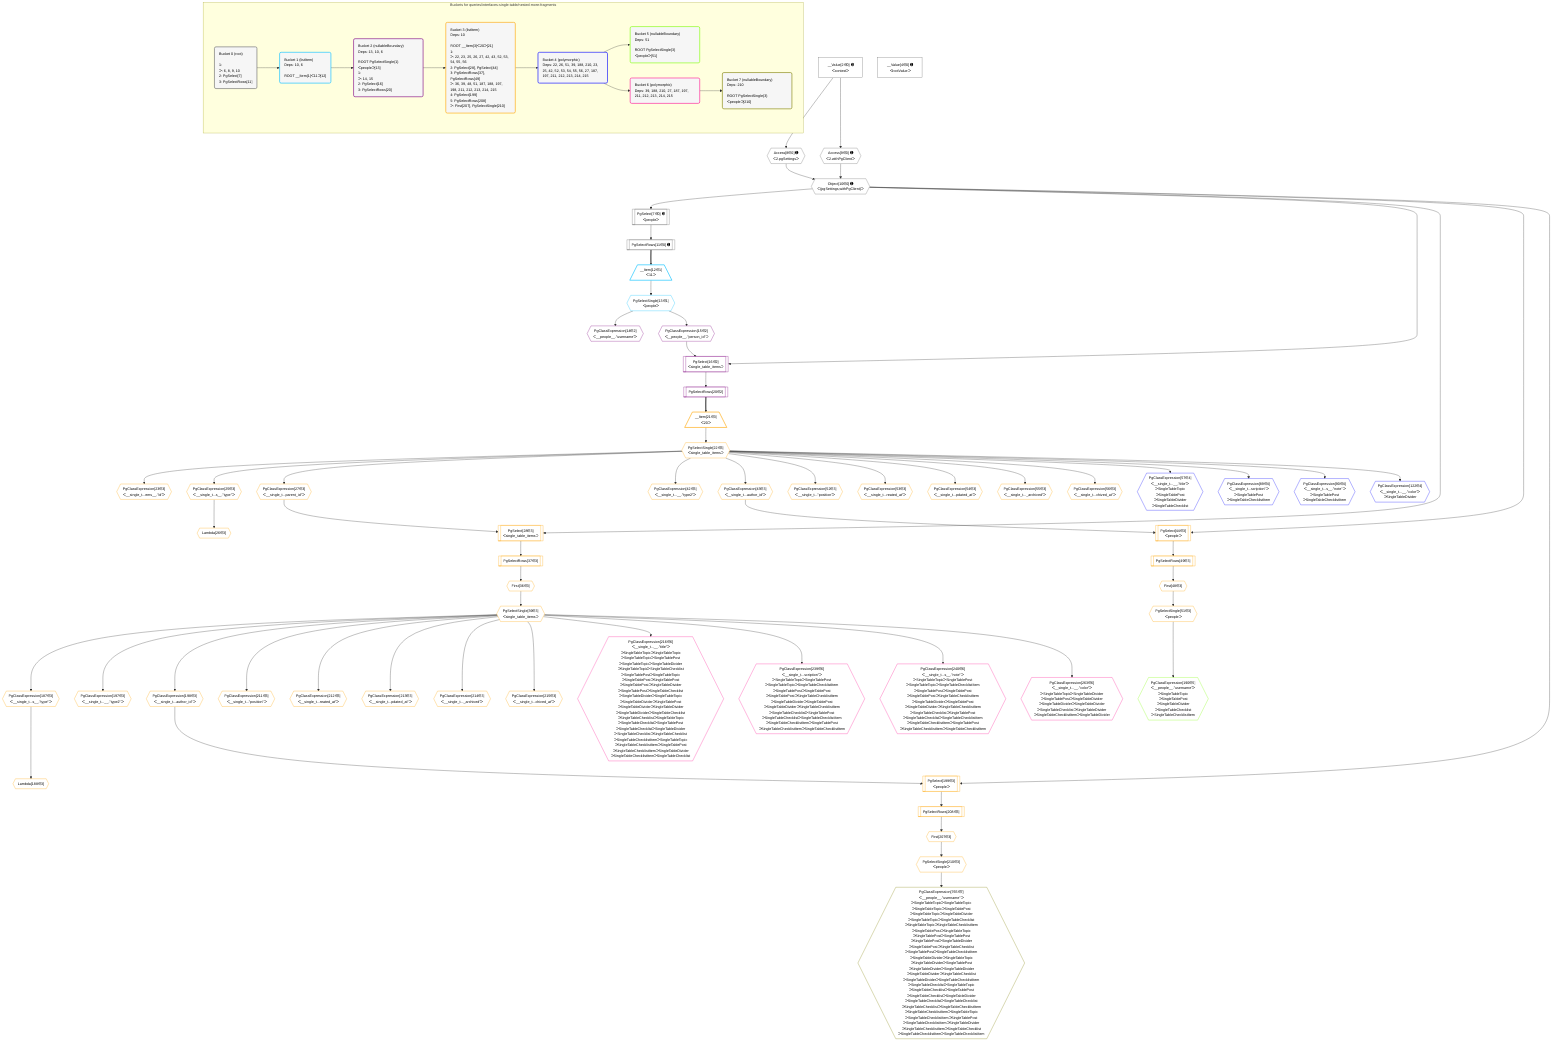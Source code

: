 %%{init: {'themeVariables': { 'fontSize': '12px'}}}%%
graph TD
    classDef path fill:#eee,stroke:#000,color:#000
    classDef plan fill:#fff,stroke-width:1px,color:#000
    classDef itemplan fill:#fff,stroke-width:2px,color:#000
    classDef unbatchedplan fill:#dff,stroke-width:1px,color:#000
    classDef sideeffectplan fill:#fcc,stroke-width:2px,color:#000
    classDef bucket fill:#f6f6f6,color:#000,stroke-width:2px,text-align:left

    subgraph "Buckets for queries/interfaces-single-table/nested-more-fragments"
    Bucket0("Bucket 0 (root)<br /><br />1: <br />ᐳ: 6, 8, 9, 10<br />2: PgSelect[7]<br />3: PgSelectRows[11]"):::bucket
    Bucket1("Bucket 1 (listItem)<br />Deps: 10, 6<br /><br />ROOT __Item{1}ᐸ11ᐳ[12]"):::bucket
    Bucket2("Bucket 2 (nullableBoundary)<br />Deps: 13, 10, 6<br /><br />ROOT PgSelectSingle{1}ᐸpeopleᐳ[13]<br />1: <br />ᐳ: 14, 15<br />2: PgSelect[16]<br />3: PgSelectRows[20]"):::bucket
    Bucket3("Bucket 3 (listItem)<br />Deps: 10<br /><br />ROOT __Item{3}ᐸ20ᐳ[21]<br />1: <br />ᐳ: 22, 23, 25, 26, 27, 42, 43, 52, 53, 54, 55, 56<br />2: PgSelect[28], PgSelect[44]<br />3: PgSelectRows[37], PgSelectRows[49]<br />ᐳ: 36, 39, 48, 51, 187, 188, 197, 198, 211, 212, 213, 214, 215<br />4: PgSelect[199]<br />5: PgSelectRows[208]<br />ᐳ: First[207], PgSelectSingle[210]"):::bucket
    Bucket4("Bucket 4 (polymorphic)<br />Deps: 22, 26, 51, 39, 188, 210, 23, 25, 42, 52, 53, 54, 55, 56, 27, 187, 197, 211, 212, 213, 214, 215"):::bucket
    Bucket5("Bucket 5 (nullableBoundary)<br />Deps: 51<br /><br />ROOT PgSelectSingle{3}ᐸpeopleᐳ[51]"):::bucket
    Bucket6("Bucket 6 (polymorphic)<br />Deps: 39, 188, 210, 27, 187, 197, 211, 212, 213, 214, 215"):::bucket
    Bucket7("Bucket 7 (nullableBoundary)<br />Deps: 210<br /><br />ROOT PgSelectSingle{3}ᐸpeopleᐳ[210]"):::bucket
    end
    Bucket0 --> Bucket1
    Bucket1 --> Bucket2
    Bucket2 --> Bucket3
    Bucket3 --> Bucket4
    Bucket4 --> Bucket5 & Bucket6
    Bucket6 --> Bucket7

    %% plan dependencies
    PgSelect7[["PgSelect[7∈0] ➊<br />ᐸpeopleᐳ"]]:::plan
    Object10{{"Object[10∈0] ➊<br />ᐸ{pgSettings,withPgClient}ᐳ"}}:::plan
    Object10 --> PgSelect7
    Access8{{"Access[8∈0] ➊<br />ᐸ2.pgSettingsᐳ"}}:::plan
    Access9{{"Access[9∈0] ➊<br />ᐸ2.withPgClientᐳ"}}:::plan
    Access8 & Access9 --> Object10
    __Value2["__Value[2∈0] ➊<br />ᐸcontextᐳ"]:::plan
    __Value2 --> Access8
    __Value2 --> Access9
    PgSelectRows11[["PgSelectRows[11∈0] ➊"]]:::plan
    PgSelect7 --> PgSelectRows11
    __Value4["__Value[4∈0] ➊<br />ᐸrootValueᐳ"]:::plan
    __Item12[/"__Item[12∈1]<br />ᐸ11ᐳ"\]:::itemplan
    PgSelectRows11 ==> __Item12
    PgSelectSingle13{{"PgSelectSingle[13∈1]<br />ᐸpeopleᐳ"}}:::plan
    __Item12 --> PgSelectSingle13
    PgSelect16[["PgSelect[16∈2]<br />ᐸsingle_table_itemsᐳ"]]:::plan
    PgClassExpression15{{"PgClassExpression[15∈2]<br />ᐸ__people__.”person_id”ᐳ"}}:::plan
    Object10 & PgClassExpression15 --> PgSelect16
    PgClassExpression14{{"PgClassExpression[14∈2]<br />ᐸ__people__.”username”ᐳ"}}:::plan
    PgSelectSingle13 --> PgClassExpression14
    PgSelectSingle13 --> PgClassExpression15
    PgSelectRows20[["PgSelectRows[20∈2]"]]:::plan
    PgSelect16 --> PgSelectRows20
    PgSelect28[["PgSelect[28∈3]<br />ᐸsingle_table_itemsᐳ"]]:::plan
    PgClassExpression27{{"PgClassExpression[27∈3]<br />ᐸ__single_t...parent_id”ᐳ"}}:::plan
    Object10 & PgClassExpression27 --> PgSelect28
    PgSelect44[["PgSelect[44∈3]<br />ᐸpeopleᐳ"]]:::plan
    PgClassExpression43{{"PgClassExpression[43∈3]<br />ᐸ__single_t...author_id”ᐳ"}}:::plan
    Object10 & PgClassExpression43 --> PgSelect44
    PgSelect199[["PgSelect[199∈3]<br />ᐸpeopleᐳ"]]:::plan
    PgClassExpression198{{"PgClassExpression[198∈3]<br />ᐸ__single_t...author_id”ᐳ"}}:::plan
    Object10 & PgClassExpression198 --> PgSelect199
    __Item21[/"__Item[21∈3]<br />ᐸ20ᐳ"\]:::itemplan
    PgSelectRows20 ==> __Item21
    PgSelectSingle22{{"PgSelectSingle[22∈3]<br />ᐸsingle_table_itemsᐳ"}}:::plan
    __Item21 --> PgSelectSingle22
    PgClassExpression23{{"PgClassExpression[23∈3]<br />ᐸ__single_t...ems__.”id”ᐳ"}}:::plan
    PgSelectSingle22 --> PgClassExpression23
    PgClassExpression25{{"PgClassExpression[25∈3]<br />ᐸ__single_t...s__.”type”ᐳ"}}:::plan
    PgSelectSingle22 --> PgClassExpression25
    Lambda26{{"Lambda[26∈3]"}}:::plan
    PgClassExpression25 --> Lambda26
    PgSelectSingle22 --> PgClassExpression27
    First36{{"First[36∈3]"}}:::plan
    PgSelectRows37[["PgSelectRows[37∈3]"]]:::plan
    PgSelectRows37 --> First36
    PgSelect28 --> PgSelectRows37
    PgSelectSingle39{{"PgSelectSingle[39∈3]<br />ᐸsingle_table_itemsᐳ"}}:::plan
    First36 --> PgSelectSingle39
    PgClassExpression42{{"PgClassExpression[42∈3]<br />ᐸ__single_t...__.”type2”ᐳ"}}:::plan
    PgSelectSingle22 --> PgClassExpression42
    PgSelectSingle22 --> PgClassExpression43
    First48{{"First[48∈3]"}}:::plan
    PgSelectRows49[["PgSelectRows[49∈3]"]]:::plan
    PgSelectRows49 --> First48
    PgSelect44 --> PgSelectRows49
    PgSelectSingle51{{"PgSelectSingle[51∈3]<br />ᐸpeopleᐳ"}}:::plan
    First48 --> PgSelectSingle51
    PgClassExpression52{{"PgClassExpression[52∈3]<br />ᐸ__single_t...”position”ᐳ"}}:::plan
    PgSelectSingle22 --> PgClassExpression52
    PgClassExpression53{{"PgClassExpression[53∈3]<br />ᐸ__single_t...reated_at”ᐳ"}}:::plan
    PgSelectSingle22 --> PgClassExpression53
    PgClassExpression54{{"PgClassExpression[54∈3]<br />ᐸ__single_t...pdated_at”ᐳ"}}:::plan
    PgSelectSingle22 --> PgClassExpression54
    PgClassExpression55{{"PgClassExpression[55∈3]<br />ᐸ__single_t..._archived”ᐳ"}}:::plan
    PgSelectSingle22 --> PgClassExpression55
    PgClassExpression56{{"PgClassExpression[56∈3]<br />ᐸ__single_t...chived_at”ᐳ"}}:::plan
    PgSelectSingle22 --> PgClassExpression56
    PgClassExpression187{{"PgClassExpression[187∈3]<br />ᐸ__single_t...s__.”type”ᐳ"}}:::plan
    PgSelectSingle39 --> PgClassExpression187
    Lambda188{{"Lambda[188∈3]"}}:::plan
    PgClassExpression187 --> Lambda188
    PgClassExpression197{{"PgClassExpression[197∈3]<br />ᐸ__single_t...__.”type2”ᐳ"}}:::plan
    PgSelectSingle39 --> PgClassExpression197
    PgSelectSingle39 --> PgClassExpression198
    First207{{"First[207∈3]"}}:::plan
    PgSelectRows208[["PgSelectRows[208∈3]"]]:::plan
    PgSelectRows208 --> First207
    PgSelect199 --> PgSelectRows208
    PgSelectSingle210{{"PgSelectSingle[210∈3]<br />ᐸpeopleᐳ"}}:::plan
    First207 --> PgSelectSingle210
    PgClassExpression211{{"PgClassExpression[211∈3]<br />ᐸ__single_t...”position”ᐳ"}}:::plan
    PgSelectSingle39 --> PgClassExpression211
    PgClassExpression212{{"PgClassExpression[212∈3]<br />ᐸ__single_t...reated_at”ᐳ"}}:::plan
    PgSelectSingle39 --> PgClassExpression212
    PgClassExpression213{{"PgClassExpression[213∈3]<br />ᐸ__single_t...pdated_at”ᐳ"}}:::plan
    PgSelectSingle39 --> PgClassExpression213
    PgClassExpression214{{"PgClassExpression[214∈3]<br />ᐸ__single_t..._archived”ᐳ"}}:::plan
    PgSelectSingle39 --> PgClassExpression214
    PgClassExpression215{{"PgClassExpression[215∈3]<br />ᐸ__single_t...chived_at”ᐳ"}}:::plan
    PgSelectSingle39 --> PgClassExpression215
    PgClassExpression57{{"PgClassExpression[57∈4]<br />ᐸ__single_t...__.”title”ᐳ<br />ᐳSingleTableTopic<br />ᐳSingleTablePost<br />ᐳSingleTableDivider<br />ᐳSingleTableChecklist"}}:::plan
    PgSelectSingle22 --> PgClassExpression57
    PgClassExpression89{{"PgClassExpression[89∈4]<br />ᐸ__single_t...scription”ᐳ<br />ᐳSingleTablePost<br />ᐳSingleTableChecklistItem"}}:::plan
    PgSelectSingle22 --> PgClassExpression89
    PgClassExpression90{{"PgClassExpression[90∈4]<br />ᐸ__single_t...s__.”note”ᐳ<br />ᐳSingleTablePost<br />ᐳSingleTableChecklistItem"}}:::plan
    PgSelectSingle22 --> PgClassExpression90
    PgClassExpression122{{"PgClassExpression[122∈4]<br />ᐸ__single_t...__.”color”ᐳ<br />ᐳSingleTableDivider"}}:::plan
    PgSelectSingle22 --> PgClassExpression122
    PgClassExpression190{{"PgClassExpression[190∈5]<br />ᐸ__people__.”username”ᐳ<br />ᐳSingleTableTopic<br />ᐳSingleTablePost<br />ᐳSingleTableDivider<br />ᐳSingleTableChecklist<br />ᐳSingleTableChecklistItem"}}:::plan
    PgSelectSingle51 --> PgClassExpression190
    PgClassExpression216{{"PgClassExpression[216∈6]<br />ᐸ__single_t...__.”title”ᐳ<br />ᐳSingleTableTopicᐳSingleTableTopic<br />ᐳSingleTableTopicᐳSingleTablePost<br />ᐳSingleTableTopicᐳSingleTableDivider<br />ᐳSingleTableTopicᐳSingleTableChecklist<br />ᐳSingleTablePostᐳSingleTableTopic<br />ᐳSingleTablePostᐳSingleTablePost<br />ᐳSingleTablePostᐳSingleTableDivider<br />ᐳSingleTablePostᐳSingleTableChecklist<br />ᐳSingleTableDividerᐳSingleTableTopic<br />ᐳSingleTableDividerᐳSingleTablePost<br />ᐳSingleTableDividerᐳSingleTableDivider<br />ᐳSingleTableDividerᐳSingleTableChecklist<br />ᐳSingleTableChecklistᐳSingleTableTopic<br />ᐳSingleTableChecklistᐳSingleTablePost<br />ᐳSingleTableChecklistᐳSingleTableDivider<br />ᐳSingleTableChecklistᐳSingleTableChecklist<br />ᐳSingleTableChecklistItemᐳSingleTableTopic<br />ᐳSingleTableChecklistItemᐳSingleTablePost<br />ᐳSingleTableChecklistItemᐳSingleTableDivider<br />ᐳSingleTableChecklistItemᐳSingleTableChecklist"}}:::plan
    PgSelectSingle39 --> PgClassExpression216
    PgClassExpression239{{"PgClassExpression[239∈6]<br />ᐸ__single_t...scription”ᐳ<br />ᐳSingleTableTopicᐳSingleTablePost<br />ᐳSingleTableTopicᐳSingleTableChecklistItem<br />ᐳSingleTablePostᐳSingleTablePost<br />ᐳSingleTablePostᐳSingleTableChecklistItem<br />ᐳSingleTableDividerᐳSingleTablePost<br />ᐳSingleTableDividerᐳSingleTableChecklistItem<br />ᐳSingleTableChecklistᐳSingleTablePost<br />ᐳSingleTableChecklistᐳSingleTableChecklistItem<br />ᐳSingleTableChecklistItemᐳSingleTablePost<br />ᐳSingleTableChecklistItemᐳSingleTableChecklistItem"}}:::plan
    PgSelectSingle39 --> PgClassExpression239
    PgClassExpression240{{"PgClassExpression[240∈6]<br />ᐸ__single_t...s__.”note”ᐳ<br />ᐳSingleTableTopicᐳSingleTablePost<br />ᐳSingleTableTopicᐳSingleTableChecklistItem<br />ᐳSingleTablePostᐳSingleTablePost<br />ᐳSingleTablePostᐳSingleTableChecklistItem<br />ᐳSingleTableDividerᐳSingleTablePost<br />ᐳSingleTableDividerᐳSingleTableChecklistItem<br />ᐳSingleTableChecklistᐳSingleTablePost<br />ᐳSingleTableChecklistᐳSingleTableChecklistItem<br />ᐳSingleTableChecklistItemᐳSingleTablePost<br />ᐳSingleTableChecklistItemᐳSingleTableChecklistItem"}}:::plan
    PgSelectSingle39 --> PgClassExpression240
    PgClassExpression263{{"PgClassExpression[263∈6]<br />ᐸ__single_t...__.”color”ᐳ<br />ᐳSingleTableTopicᐳSingleTableDivider<br />ᐳSingleTablePostᐳSingleTableDivider<br />ᐳSingleTableDividerᐳSingleTableDivider<br />ᐳSingleTableChecklistᐳSingleTableDivider<br />ᐳSingleTableChecklistItemᐳSingleTableDivider"}}:::plan
    PgSelectSingle39 --> PgClassExpression263
    PgClassExpression765{{"PgClassExpression[765∈7]<br />ᐸ__people__.”username”ᐳ<br />ᐳSingleTableTopicᐳSingleTableTopic<br />ᐳSingleTableTopicᐳSingleTablePost<br />ᐳSingleTableTopicᐳSingleTableDivider<br />ᐳSingleTableTopicᐳSingleTableChecklist<br />ᐳSingleTableTopicᐳSingleTableChecklistItem<br />ᐳSingleTablePostᐳSingleTableTopic<br />ᐳSingleTablePostᐳSingleTablePost<br />ᐳSingleTablePostᐳSingleTableDivider<br />ᐳSingleTablePostᐳSingleTableChecklist<br />ᐳSingleTablePostᐳSingleTableChecklistItem<br />ᐳSingleTableDividerᐳSingleTableTopic<br />ᐳSingleTableDividerᐳSingleTablePost<br />ᐳSingleTableDividerᐳSingleTableDivider<br />ᐳSingleTableDividerᐳSingleTableChecklist<br />ᐳSingleTableDividerᐳSingleTableChecklistItem<br />ᐳSingleTableChecklistᐳSingleTableTopic<br />ᐳSingleTableChecklistᐳSingleTablePost<br />ᐳSingleTableChecklistᐳSingleTableDivider<br />ᐳSingleTableChecklistᐳSingleTableChecklist<br />ᐳSingleTableChecklistᐳSingleTableChecklistItem<br />ᐳSingleTableChecklistItemᐳSingleTableTopic<br />ᐳSingleTableChecklistItemᐳSingleTablePost<br />ᐳSingleTableChecklistItemᐳSingleTableDivider<br />ᐳSingleTableChecklistItemᐳSingleTableChecklist<br />ᐳSingleTableChecklistItemᐳSingleTableChecklistItem"}}:::plan
    PgSelectSingle210 --> PgClassExpression765

    %% define steps
    classDef bucket0 stroke:#696969
    class Bucket0,__Value2,__Value4,PgSelect7,Access8,Access9,Object10,PgSelectRows11 bucket0
    classDef bucket1 stroke:#00bfff
    class Bucket1,__Item12,PgSelectSingle13 bucket1
    classDef bucket2 stroke:#7f007f
    class Bucket2,PgClassExpression14,PgClassExpression15,PgSelect16,PgSelectRows20 bucket2
    classDef bucket3 stroke:#ffa500
    class Bucket3,__Item21,PgSelectSingle22,PgClassExpression23,PgClassExpression25,Lambda26,PgClassExpression27,PgSelect28,First36,PgSelectRows37,PgSelectSingle39,PgClassExpression42,PgClassExpression43,PgSelect44,First48,PgSelectRows49,PgSelectSingle51,PgClassExpression52,PgClassExpression53,PgClassExpression54,PgClassExpression55,PgClassExpression56,PgClassExpression187,Lambda188,PgClassExpression197,PgClassExpression198,PgSelect199,First207,PgSelectRows208,PgSelectSingle210,PgClassExpression211,PgClassExpression212,PgClassExpression213,PgClassExpression214,PgClassExpression215 bucket3
    classDef bucket4 stroke:#0000ff
    class Bucket4,PgClassExpression57,PgClassExpression89,PgClassExpression90,PgClassExpression122 bucket4
    classDef bucket5 stroke:#7fff00
    class Bucket5,PgClassExpression190 bucket5
    classDef bucket6 stroke:#ff1493
    class Bucket6,PgClassExpression216,PgClassExpression239,PgClassExpression240,PgClassExpression263 bucket6
    classDef bucket7 stroke:#808000
    class Bucket7,PgClassExpression765 bucket7